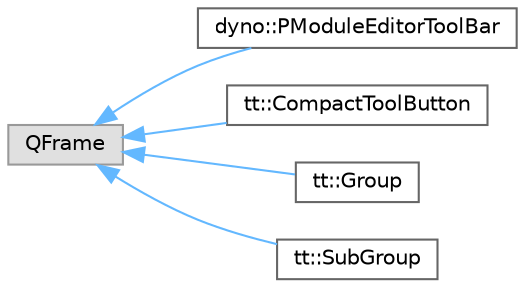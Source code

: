 digraph "Graphical Class Hierarchy"
{
 // LATEX_PDF_SIZE
  bgcolor="transparent";
  edge [fontname=Helvetica,fontsize=10,labelfontname=Helvetica,labelfontsize=10];
  node [fontname=Helvetica,fontsize=10,shape=box,height=0.2,width=0.4];
  rankdir="LR";
  Node0 [id="Node000000",label="QFrame",height=0.2,width=0.4,color="grey60", fillcolor="#E0E0E0", style="filled",tooltip=" "];
  Node0 -> Node1 [id="edge487_Node000000_Node000001",dir="back",color="steelblue1",style="solid",tooltip=" "];
  Node1 [id="Node000001",label="dyno::PModuleEditorToolBar",height=0.2,width=0.4,color="grey40", fillcolor="white", style="filled",URL="$classdyno_1_1_p_module_editor_tool_bar.html",tooltip=" "];
  Node0 -> Node2 [id="edge488_Node000000_Node000002",dir="back",color="steelblue1",style="solid",tooltip=" "];
  Node2 [id="Node000002",label="tt::CompactToolButton",height=0.2,width=0.4,color="grey40", fillcolor="white", style="filled",URL="$classtt_1_1_compact_tool_button.html",tooltip=" "];
  Node0 -> Node3 [id="edge489_Node000000_Node000003",dir="back",color="steelblue1",style="solid",tooltip=" "];
  Node3 [id="Node000003",label="tt::Group",height=0.2,width=0.4,color="grey40", fillcolor="white", style="filled",URL="$classtt_1_1_group.html",tooltip=" "];
  Node0 -> Node4 [id="edge490_Node000000_Node000004",dir="back",color="steelblue1",style="solid",tooltip=" "];
  Node4 [id="Node000004",label="tt::SubGroup",height=0.2,width=0.4,color="grey40", fillcolor="white", style="filled",URL="$classtt_1_1_sub_group.html",tooltip=" "];
}
